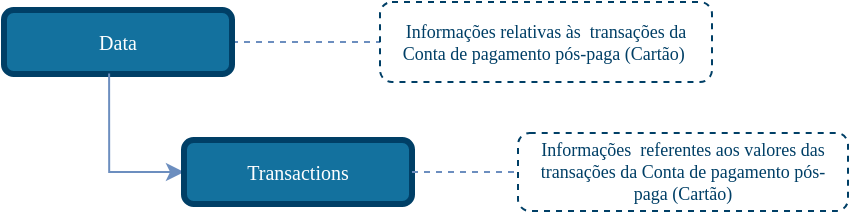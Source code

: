<mxfile version="14.4.6" type="device"><diagram id="pwx9f-JPc5i2mSrcDJkJ" name="Accounts - Identification"><mxGraphModel dx="837" dy="436" grid="1" gridSize="10" guides="1" tooltips="1" connect="1" arrows="1" fold="1" page="1" pageScale="1" pageWidth="827" pageHeight="1169" math="0" shadow="0"><root><mxCell id="0"/><mxCell id="1" parent="0"/><mxCell id="7SM82Xgn0hcUYBG6hJO3-5" style="edgeStyle=none;rounded=1;orthogonalLoop=1;jettySize=auto;html=1;entryX=0;entryY=0.5;entryDx=0;entryDy=0;dashed=1;endArrow=none;endFill=0;endSize=6;strokeColor=#6C8EBF;exitX=1;exitY=0.5;exitDx=0;exitDy=0;" parent="1" source="CP8brj2QoUajFCljk4hs-1" target="7SM82Xgn0hcUYBG6hJO3-3" edge="1"><mxGeometry relative="1" as="geometry"><mxPoint x="259" y="208.0" as="sourcePoint"/><mxPoint x="440" y="111" as="targetPoint"/></mxGeometry></mxCell><mxCell id="CP8brj2QoUajFCljk4hs-1" value="Data" style="rounded=1;whiteSpace=wrap;html=1;comic=0;shadow=0;backgroundOutline=0;snapToPoint=0;fixDash=0;strokeWidth=3;fontFamily=Verdana;fontStyle=0;labelBackgroundColor=none;labelBorderColor=none;fontSize=10;fillColor=#13719E;strokeColor=#003F66;fontColor=#ffffff;" parent="1" vertex="1"><mxGeometry x="40" y="24" width="114" height="32" as="geometry"/></mxCell><mxCell id="s8GSPq7UgO-F03P1_zAw-9" style="edgeStyle=orthogonalEdgeStyle;rounded=0;orthogonalLoop=1;jettySize=auto;html=1;entryX=0;entryY=0.5;entryDx=0;entryDy=0;strokeColor=#6C8EBF;endArrow=classic;endFill=1;exitX=0.461;exitY=0.993;exitDx=0;exitDy=0;exitPerimeter=0;" parent="1" source="CP8brj2QoUajFCljk4hs-1" target="s8GSPq7UgO-F03P1_zAw-1" edge="1"><mxGeometry relative="1" as="geometry"><mxPoint x="137" y="140" as="sourcePoint"/></mxGeometry></mxCell><mxCell id="7SM82Xgn0hcUYBG6hJO3-3" value="&lt;font style=&quot;font-size: 9px&quot;&gt;Informações relativas às&amp;nbsp; transações da Conta de pagamento pós-paga (Cartão)&amp;nbsp;&lt;/font&gt;" style="rounded=1;whiteSpace=wrap;html=1;shadow=0;comic=0;strokeColor=#003F66;strokeWidth=1;fillColor=#ffffff;fontFamily=Verdana;fontSize=9;fontColor=#003F66;dashed=1;spacingLeft=5;spacing=0;spacingRight=5;spacingBottom=5;spacingTop=5;align=center;verticalAlign=middle;gradientColor=#ffffff;" parent="1" vertex="1"><mxGeometry x="228" y="20" width="166" height="40" as="geometry"/></mxCell><mxCell id="s8GSPq7UgO-F03P1_zAw-1" value="Transactions" style="rounded=1;whiteSpace=wrap;html=1;comic=0;shadow=0;backgroundOutline=0;snapToPoint=0;fixDash=0;strokeWidth=3;fontFamily=Verdana;fontStyle=0;labelBackgroundColor=none;labelBorderColor=none;fontSize=10;fillColor=#13719E;strokeColor=#003F66;fontColor=#ffffff;" parent="1" vertex="1"><mxGeometry x="130" y="89" width="114" height="32" as="geometry"/></mxCell><mxCell id="nGgCtm6F5f6sYQJL1nIq-1" style="edgeStyle=none;rounded=1;orthogonalLoop=1;jettySize=auto;html=1;entryX=0;entryY=0.5;entryDx=0;entryDy=0;dashed=1;endArrow=none;endFill=0;endSize=6;strokeColor=#6C8EBF;exitX=1;exitY=0.5;exitDx=0;exitDy=0;" parent="1" source="s8GSPq7UgO-F03P1_zAw-1" target="nGgCtm6F5f6sYQJL1nIq-2" edge="1"><mxGeometry relative="1" as="geometry"><mxPoint x="257" y="105" as="sourcePoint"/><mxPoint x="522" y="106" as="targetPoint"/></mxGeometry></mxCell><mxCell id="nGgCtm6F5f6sYQJL1nIq-2" value="&lt;font style=&quot;font-size: 9px&quot;&gt;Informações&amp;nbsp; referentes aos valores das transações da Conta de pagamento pós-paga (Cartão)&lt;/font&gt;" style="rounded=1;whiteSpace=wrap;html=1;shadow=0;comic=0;strokeColor=#003F66;strokeWidth=1;fillColor=#ffffff;fontFamily=Verdana;fontSize=9;fontColor=#003F66;dashed=1;spacingLeft=5;spacing=0;spacingRight=5;spacingBottom=5;spacingTop=5;align=center;verticalAlign=middle;gradientColor=#ffffff;" parent="1" vertex="1"><mxGeometry x="297" y="85.5" width="165" height="39" as="geometry"/></mxCell></root></mxGraphModel></diagram></mxfile>